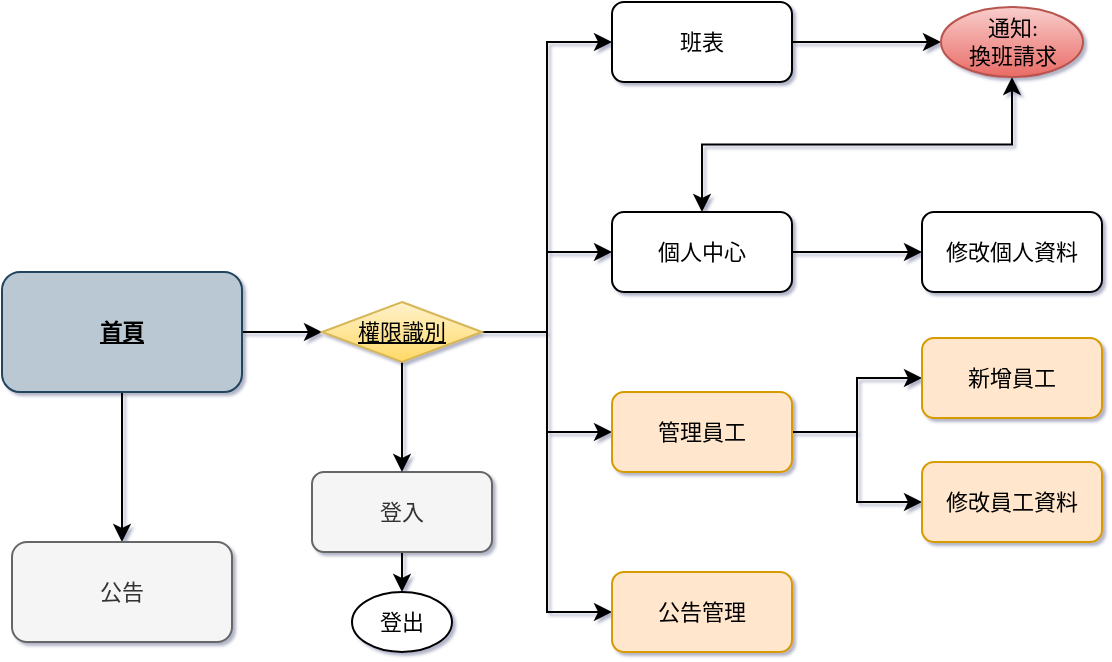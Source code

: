 <mxfile version="27.1.5">
  <diagram name="第 1 页" id="KcsCPuVRccA3-YZ6nfQP">
    <mxGraphModel dx="618" dy="1049" grid="0" gridSize="10" guides="1" tooltips="1" connect="1" arrows="0" fold="1" page="0" pageScale="1" pageWidth="827" pageHeight="1169" background="#ffffff" math="0" shadow="1">
      <root>
        <mxCell id="0" />
        <mxCell id="1" parent="0" />
        <mxCell id="mwyf-39MISbqM0-vQmmL-9" style="edgeStyle=orthogonalEdgeStyle;rounded=0;orthogonalLoop=1;jettySize=auto;html=1;exitX=0.5;exitY=1;exitDx=0;exitDy=0;fontSize=11;fontFamily=Verdana;" parent="1" source="JKeBqNWXjQjxaJ3em_yk-1" target="JKeBqNWXjQjxaJ3em_yk-4" edge="1">
          <mxGeometry relative="1" as="geometry" />
        </mxCell>
        <mxCell id="mwyf-39MISbqM0-vQmmL-10" style="edgeStyle=orthogonalEdgeStyle;rounded=0;orthogonalLoop=1;jettySize=auto;html=1;exitX=1;exitY=0.5;exitDx=0;exitDy=0;entryX=0;entryY=0.5;entryDx=0;entryDy=0;fontSize=11;fontFamily=Verdana;" parent="1" source="JKeBqNWXjQjxaJ3em_yk-1" target="JKeBqNWXjQjxaJ3em_yk-11" edge="1">
          <mxGeometry relative="1" as="geometry" />
        </mxCell>
        <mxCell id="JKeBqNWXjQjxaJ3em_yk-1" value="&lt;u&gt;&lt;b&gt;首頁&lt;/b&gt;&lt;/u&gt;" style="rounded=1;whiteSpace=wrap;html=1;fontSize=11;fontFamily=Verdana;fillColor=#bac8d3;strokeColor=#23445d;" parent="1" vertex="1">
          <mxGeometry x="115" y="65" width="120" height="60" as="geometry" />
        </mxCell>
        <mxCell id="JKeBqNWXjQjxaJ3em_yk-4" value="公告" style="rounded=1;whiteSpace=wrap;html=1;fontSize=11;fontFamily=Verdana;fillColor=#f5f5f5;fontColor=#333333;strokeColor=#666666;" parent="1" vertex="1">
          <mxGeometry x="120" y="200" width="110" height="50" as="geometry" />
        </mxCell>
        <mxCell id="mwyf-39MISbqM0-vQmmL-23" style="edgeStyle=orthogonalEdgeStyle;rounded=0;orthogonalLoop=1;jettySize=auto;html=1;exitX=0.5;exitY=1;exitDx=0;exitDy=0;entryX=0.5;entryY=0;entryDx=0;entryDy=0;fontSize=11;fontFamily=Verdana;" parent="1" source="JKeBqNWXjQjxaJ3em_yk-8" target="JKeBqNWXjQjxaJ3em_yk-9" edge="1">
          <mxGeometry relative="1" as="geometry" />
        </mxCell>
        <mxCell id="JKeBqNWXjQjxaJ3em_yk-8" value="登入" style="rounded=1;whiteSpace=wrap;html=1;fontSize=11;fontFamily=Verdana;fillColor=#f5f5f5;fontColor=#333333;strokeColor=#666666;" parent="1" vertex="1">
          <mxGeometry x="270" y="165" width="90" height="40" as="geometry" />
        </mxCell>
        <mxCell id="JKeBqNWXjQjxaJ3em_yk-9" value="登出" style="ellipse;whiteSpace=wrap;html=1;fontSize=11;fontFamily=Verdana;" parent="1" vertex="1">
          <mxGeometry x="290" y="225" width="50" height="30" as="geometry" />
        </mxCell>
        <mxCell id="mwyf-39MISbqM0-vQmmL-11" style="edgeStyle=orthogonalEdgeStyle;rounded=0;orthogonalLoop=1;jettySize=auto;html=1;exitX=0.5;exitY=1;exitDx=0;exitDy=0;fontSize=11;fontFamily=Verdana;" parent="1" source="JKeBqNWXjQjxaJ3em_yk-11" target="JKeBqNWXjQjxaJ3em_yk-8" edge="1">
          <mxGeometry relative="1" as="geometry" />
        </mxCell>
        <mxCell id="mwyf-39MISbqM0-vQmmL-24" style="edgeStyle=orthogonalEdgeStyle;rounded=0;orthogonalLoop=1;jettySize=auto;html=1;exitX=1;exitY=0.5;exitDx=0;exitDy=0;entryX=0;entryY=0.5;entryDx=0;entryDy=0;fontSize=11;fontFamily=Verdana;" parent="1" source="JKeBqNWXjQjxaJ3em_yk-11" target="mwyf-39MISbqM0-vQmmL-4" edge="1">
          <mxGeometry relative="1" as="geometry" />
        </mxCell>
        <mxCell id="mwyf-39MISbqM0-vQmmL-25" style="edgeStyle=orthogonalEdgeStyle;rounded=0;orthogonalLoop=1;jettySize=auto;html=1;exitX=1;exitY=0.5;exitDx=0;exitDy=0;entryX=0;entryY=0.5;entryDx=0;entryDy=0;fontSize=11;fontFamily=Verdana;" parent="1" source="JKeBqNWXjQjxaJ3em_yk-11" target="an5DiUaol9ZiSNuQ8crz-18" edge="1">
          <mxGeometry relative="1" as="geometry" />
        </mxCell>
        <mxCell id="mwyf-39MISbqM0-vQmmL-26" style="edgeStyle=orthogonalEdgeStyle;rounded=0;orthogonalLoop=1;jettySize=auto;html=1;exitX=1;exitY=0.5;exitDx=0;exitDy=0;entryX=0;entryY=0.5;entryDx=0;entryDy=0;fontSize=11;fontFamily=Verdana;" parent="1" source="JKeBqNWXjQjxaJ3em_yk-11" target="an5DiUaol9ZiSNuQ8crz-17" edge="1">
          <mxGeometry relative="1" as="geometry" />
        </mxCell>
        <mxCell id="mwyf-39MISbqM0-vQmmL-27" style="edgeStyle=orthogonalEdgeStyle;rounded=0;orthogonalLoop=1;jettySize=auto;html=1;exitX=1;exitY=0.5;exitDx=0;exitDy=0;entryX=0;entryY=0.5;entryDx=0;entryDy=0;fontSize=11;fontFamily=Verdana;" parent="1" source="JKeBqNWXjQjxaJ3em_yk-11" target="JKeBqNWXjQjxaJ3em_yk-14" edge="1">
          <mxGeometry relative="1" as="geometry" />
        </mxCell>
        <mxCell id="JKeBqNWXjQjxaJ3em_yk-11" value="權限識別" style="rhombus;whiteSpace=wrap;html=1;fontSize=11;fontFamily=Verdana;fontStyle=4;fillColor=#fff2cc;strokeColor=#d6b656;gradientColor=#ffd966;" parent="1" vertex="1">
          <mxGeometry x="275" y="80" width="80" height="30" as="geometry" />
        </mxCell>
        <mxCell id="JKeBqNWXjQjxaJ3em_yk-14" value="公告管理" style="rounded=1;whiteSpace=wrap;html=1;fillColor=#ffe6cc;strokeColor=#d79b00;fontSize=11;fontFamily=Verdana;" parent="1" vertex="1">
          <mxGeometry x="420" y="215" width="90" height="40" as="geometry" />
        </mxCell>
        <mxCell id="gFumMlOxxmvk-6KrlpUB-3" style="edgeStyle=orthogonalEdgeStyle;rounded=0;orthogonalLoop=1;jettySize=auto;html=1;exitX=1;exitY=0.5;exitDx=0;exitDy=0;entryX=0;entryY=0.5;entryDx=0;entryDy=0;fontFamily=Verdana;" edge="1" parent="1" source="an5DiUaol9ZiSNuQ8crz-17" target="gFumMlOxxmvk-6KrlpUB-1">
          <mxGeometry relative="1" as="geometry" />
        </mxCell>
        <mxCell id="gFumMlOxxmvk-6KrlpUB-4" style="edgeStyle=orthogonalEdgeStyle;rounded=0;orthogonalLoop=1;jettySize=auto;html=1;exitX=1;exitY=0.5;exitDx=0;exitDy=0;entryX=0;entryY=0.5;entryDx=0;entryDy=0;fontFamily=Verdana;" edge="1" parent="1" source="an5DiUaol9ZiSNuQ8crz-17" target="gFumMlOxxmvk-6KrlpUB-2">
          <mxGeometry relative="1" as="geometry" />
        </mxCell>
        <mxCell id="an5DiUaol9ZiSNuQ8crz-17" value="管理員工" style="rounded=1;whiteSpace=wrap;html=1;fillColor=#ffe6cc;strokeColor=#d79b00;fontSize=11;fontFamily=Verdana;" parent="1" vertex="1">
          <mxGeometry x="420" y="125" width="90" height="40" as="geometry" />
        </mxCell>
        <mxCell id="mwyf-39MISbqM0-vQmmL-19" style="edgeStyle=orthogonalEdgeStyle;rounded=0;orthogonalLoop=1;jettySize=auto;html=1;exitX=1;exitY=0.5;exitDx=0;exitDy=0;entryX=0;entryY=0.5;entryDx=0;entryDy=0;fontSize=11;fontFamily=Verdana;" parent="1" source="an5DiUaol9ZiSNuQ8crz-18" target="HuT5ZroK48-bMEiyqUHC-5" edge="1">
          <mxGeometry relative="1" as="geometry" />
        </mxCell>
        <mxCell id="an5DiUaol9ZiSNuQ8crz-18" value="班表" style="rounded=1;whiteSpace=wrap;html=1;fontSize=11;fontFamily=Verdana;" parent="1" vertex="1">
          <mxGeometry x="420" y="-70" width="90" height="40" as="geometry" />
        </mxCell>
        <mxCell id="mwyf-39MISbqM0-vQmmL-30" style="edgeStyle=orthogonalEdgeStyle;rounded=0;orthogonalLoop=1;jettySize=auto;html=1;exitX=0.5;exitY=1;exitDx=0;exitDy=0;entryX=0.5;entryY=0;entryDx=0;entryDy=0;fontSize=11;startArrow=classic;startFill=1;fontFamily=Verdana;" parent="1" source="HuT5ZroK48-bMEiyqUHC-5" target="mwyf-39MISbqM0-vQmmL-4" edge="1">
          <mxGeometry relative="1" as="geometry" />
        </mxCell>
        <mxCell id="HuT5ZroK48-bMEiyqUHC-5" value="通知:&lt;br&gt;換班請求" style="ellipse;whiteSpace=wrap;html=1;fontSize=11;fontFamily=Verdana;fillColor=#f8cecc;strokeColor=#b85450;gradientColor=#ea6b66;" parent="1" vertex="1">
          <mxGeometry x="584.5" y="-67.5" width="71" height="35" as="geometry" />
        </mxCell>
        <mxCell id="qe0T4hvB0G6LBK0HG2og-1" value="修改個人資料" style="rounded=1;whiteSpace=wrap;html=1;fontSize=11;fontFamily=Verdana;" parent="1" vertex="1">
          <mxGeometry x="575" y="35" width="90" height="40" as="geometry" />
        </mxCell>
        <mxCell id="mwyf-39MISbqM0-vQmmL-14" style="edgeStyle=orthogonalEdgeStyle;rounded=0;orthogonalLoop=1;jettySize=auto;html=1;exitX=1;exitY=0.5;exitDx=0;exitDy=0;entryX=0;entryY=0.5;entryDx=0;entryDy=0;fontSize=11;fontFamily=Verdana;" parent="1" source="mwyf-39MISbqM0-vQmmL-4" target="qe0T4hvB0G6LBK0HG2og-1" edge="1">
          <mxGeometry relative="1" as="geometry" />
        </mxCell>
        <mxCell id="mwyf-39MISbqM0-vQmmL-4" value="個人中心" style="rounded=1;whiteSpace=wrap;html=1;fontSize=11;fontFamily=Verdana;" parent="1" vertex="1">
          <mxGeometry x="420" y="35" width="90" height="40" as="geometry" />
        </mxCell>
        <mxCell id="gFumMlOxxmvk-6KrlpUB-1" value="新增員工" style="rounded=1;whiteSpace=wrap;html=1;fillColor=#ffe6cc;strokeColor=#d79b00;fontSize=11;fontFamily=Verdana;" vertex="1" parent="1">
          <mxGeometry x="575" y="98" width="90" height="40" as="geometry" />
        </mxCell>
        <mxCell id="gFumMlOxxmvk-6KrlpUB-2" value="修改員工資料" style="rounded=1;whiteSpace=wrap;html=1;fillColor=#ffe6cc;strokeColor=#d79b00;fontSize=11;fontFamily=Verdana;" vertex="1" parent="1">
          <mxGeometry x="575" y="160" width="90" height="40" as="geometry" />
        </mxCell>
      </root>
    </mxGraphModel>
  </diagram>
</mxfile>
